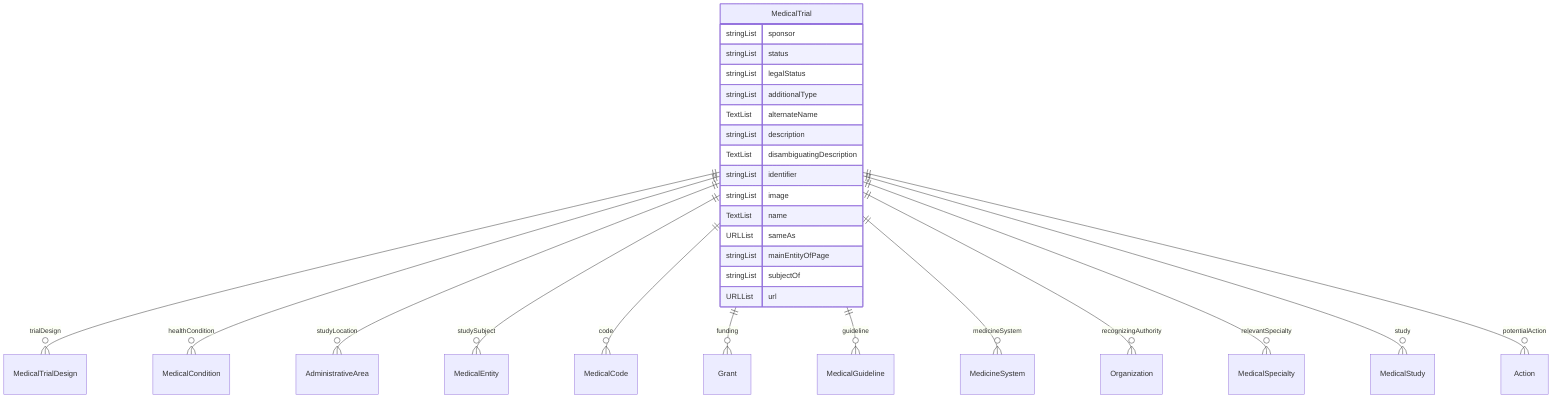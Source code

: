 erDiagram
MedicalTrial {
    stringList sponsor  
    stringList status  
    stringList legalStatus  
    stringList additionalType  
    TextList alternateName  
    stringList description  
    TextList disambiguatingDescription  
    stringList identifier  
    stringList image  
    TextList name  
    URLList sameAs  
    stringList mainEntityOfPage  
    stringList subjectOf  
    URLList url  
}

MedicalTrial ||--}o MedicalTrialDesign : "trialDesign"
MedicalTrial ||--}o MedicalCondition : "healthCondition"
MedicalTrial ||--}o AdministrativeArea : "studyLocation"
MedicalTrial ||--}o MedicalEntity : "studySubject"
MedicalTrial ||--}o MedicalCode : "code"
MedicalTrial ||--}o Grant : "funding"
MedicalTrial ||--}o MedicalGuideline : "guideline"
MedicalTrial ||--}o MedicineSystem : "medicineSystem"
MedicalTrial ||--}o Organization : "recognizingAuthority"
MedicalTrial ||--}o MedicalSpecialty : "relevantSpecialty"
MedicalTrial ||--}o MedicalStudy : "study"
MedicalTrial ||--}o Action : "potentialAction"